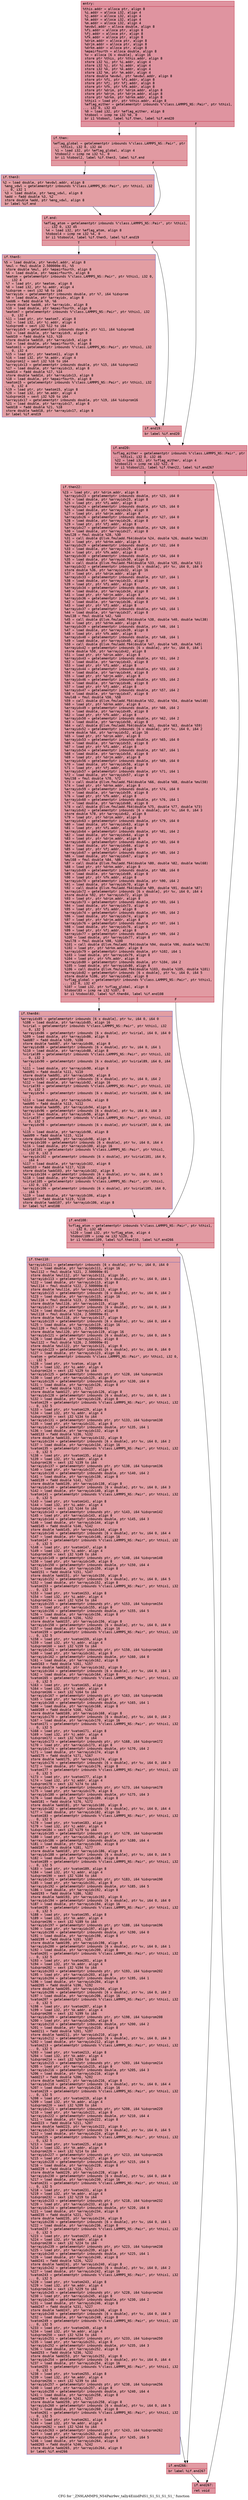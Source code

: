 digraph "CFG for '_ZN9LAMMPS_NS4Pair9ev_tally4EiiiidPdS1_S1_S1_S1_S1_' function" {
	label="CFG for '_ZN9LAMMPS_NS4Pair9ev_tally4EiiiidPdS1_S1_S1_S1_S1_' function";

	Node0x55f573323340 [shape=record,color="#b70d28ff", style=filled, fillcolor="#b70d2870" fontname="Courier",label="{entry:\l|  %this.addr = alloca ptr, align 8\l  %i.addr = alloca i32, align 4\l  %j.addr = alloca i32, align 4\l  %k.addr = alloca i32, align 4\l  %m.addr = alloca i32, align 4\l  %evdwl.addr = alloca double, align 8\l  %fi.addr = alloca ptr, align 8\l  %fj.addr = alloca ptr, align 8\l  %fk.addr = alloca ptr, align 8\l  %drim.addr = alloca ptr, align 8\l  %drjm.addr = alloca ptr, align 8\l  %drkm.addr = alloca ptr, align 8\l  %epairfourth = alloca double, align 8\l  %v = alloca [6 x double], align 16\l  store ptr %this, ptr %this.addr, align 8\l  store i32 %i, ptr %i.addr, align 4\l  store i32 %j, ptr %j.addr, align 4\l  store i32 %k, ptr %k.addr, align 4\l  store i32 %m, ptr %m.addr, align 4\l  store double %evdwl, ptr %evdwl.addr, align 8\l  store ptr %fi, ptr %fi.addr, align 8\l  store ptr %fj, ptr %fj.addr, align 8\l  store ptr %fk, ptr %fk.addr, align 8\l  store ptr %drim, ptr %drim.addr, align 8\l  store ptr %drjm, ptr %drjm.addr, align 8\l  store ptr %drkm, ptr %drkm.addr, align 8\l  %this1 = load ptr, ptr %this.addr, align 8\l  %eflag_either = getelementptr inbounds %\"class.LAMMPS_NS::Pair\", ptr %this1,\l... i32 0, i32 43\l  %0 = load i32, ptr %eflag_either, align 8\l  %tobool = icmp ne i32 %0, 0\l  br i1 %tobool, label %if.then, label %if.end20\l|{<s0>T|<s1>F}}"];
	Node0x55f573323340:s0 -> Node0x55f573324950[tooltip="entry -> if.then\nProbability 62.50%" ];
	Node0x55f573323340:s1 -> Node0x55f5733249c0[tooltip="entry -> if.end20\nProbability 37.50%" ];
	Node0x55f573324950 [shape=record,color="#b70d28ff", style=filled, fillcolor="#bb1b2c70" fontname="Courier",label="{if.then:\l|  %eflag_global = getelementptr inbounds %\"class.LAMMPS_NS::Pair\", ptr\l... %this1, i32 0, i32 44\l  %1 = load i32, ptr %eflag_global, align 4\l  %tobool2 = icmp ne i32 %1, 0\l  br i1 %tobool2, label %if.then3, label %if.end\l|{<s0>T|<s1>F}}"];
	Node0x55f573324950:s0 -> Node0x55f573324c80[tooltip="if.then -> if.then3\nProbability 62.50%" ];
	Node0x55f573324950:s1 -> Node0x55f573324d00[tooltip="if.then -> if.end\nProbability 37.50%" ];
	Node0x55f573324c80 [shape=record,color="#3d50c3ff", style=filled, fillcolor="#be242e70" fontname="Courier",label="{if.then3:\l|  %2 = load double, ptr %evdwl.addr, align 8\l  %eng_vdwl = getelementptr inbounds %\"class.LAMMPS_NS::Pair\", ptr %this1, i32\l... 0, i32 1\l  %3 = load double, ptr %eng_vdwl, align 8\l  %add = fadd double %3, %2\l  store double %add, ptr %eng_vdwl, align 8\l  br label %if.end\l}"];
	Node0x55f573324c80 -> Node0x55f573324d00[tooltip="if.then3 -> if.end\nProbability 100.00%" ];
	Node0x55f573324d00 [shape=record,color="#b70d28ff", style=filled, fillcolor="#bb1b2c70" fontname="Courier",label="{if.end:\l|  %eflag_atom = getelementptr inbounds %\"class.LAMMPS_NS::Pair\", ptr %this1,\l... i32 0, i32 45\l  %4 = load i32, ptr %eflag_atom, align 8\l  %tobool4 = icmp ne i32 %4, 0\l  br i1 %tobool4, label %if.then5, label %if.end19\l|{<s0>T|<s1>F}}"];
	Node0x55f573324d00:s0 -> Node0x55f5733253f0[tooltip="if.end -> if.then5\nProbability 62.50%" ];
	Node0x55f573324d00:s1 -> Node0x55f573325470[tooltip="if.end -> if.end19\nProbability 37.50%" ];
	Node0x55f5733253f0 [shape=record,color="#3d50c3ff", style=filled, fillcolor="#be242e70" fontname="Courier",label="{if.then5:\l|  %5 = load double, ptr %evdwl.addr, align 8\l  %mul = fmul double 2.500000e-01, %5\l  store double %mul, ptr %epairfourth, align 8\l  %6 = load double, ptr %epairfourth, align 8\l  %eatom = getelementptr inbounds %\"class.LAMMPS_NS::Pair\", ptr %this1, i32 0,\l... i32 4\l  %7 = load ptr, ptr %eatom, align 8\l  %8 = load i32, ptr %i.addr, align 4\l  %idxprom = sext i32 %8 to i64\l  %arrayidx = getelementptr inbounds double, ptr %7, i64 %idxprom\l  %9 = load double, ptr %arrayidx, align 8\l  %add6 = fadd double %9, %6\l  store double %add6, ptr %arrayidx, align 8\l  %10 = load double, ptr %epairfourth, align 8\l  %eatom7 = getelementptr inbounds %\"class.LAMMPS_NS::Pair\", ptr %this1, i32\l... 0, i32 4\l  %11 = load ptr, ptr %eatom7, align 8\l  %12 = load i32, ptr %j.addr, align 4\l  %idxprom8 = sext i32 %12 to i64\l  %arrayidx9 = getelementptr inbounds double, ptr %11, i64 %idxprom8\l  %13 = load double, ptr %arrayidx9, align 8\l  %add10 = fadd double %13, %10\l  store double %add10, ptr %arrayidx9, align 8\l  %14 = load double, ptr %epairfourth, align 8\l  %eatom11 = getelementptr inbounds %\"class.LAMMPS_NS::Pair\", ptr %this1, i32\l... 0, i32 4\l  %15 = load ptr, ptr %eatom11, align 8\l  %16 = load i32, ptr %k.addr, align 4\l  %idxprom12 = sext i32 %16 to i64\l  %arrayidx13 = getelementptr inbounds double, ptr %15, i64 %idxprom12\l  %17 = load double, ptr %arrayidx13, align 8\l  %add14 = fadd double %17, %14\l  store double %add14, ptr %arrayidx13, align 8\l  %18 = load double, ptr %epairfourth, align 8\l  %eatom15 = getelementptr inbounds %\"class.LAMMPS_NS::Pair\", ptr %this1, i32\l... 0, i32 4\l  %19 = load ptr, ptr %eatom15, align 8\l  %20 = load i32, ptr %m.addr, align 4\l  %idxprom16 = sext i32 %20 to i64\l  %arrayidx17 = getelementptr inbounds double, ptr %19, i64 %idxprom16\l  %21 = load double, ptr %arrayidx17, align 8\l  %add18 = fadd double %21, %18\l  store double %add18, ptr %arrayidx17, align 8\l  br label %if.end19\l}"];
	Node0x55f5733253f0 -> Node0x55f573325470[tooltip="if.then5 -> if.end19\nProbability 100.00%" ];
	Node0x55f573325470 [shape=record,color="#b70d28ff", style=filled, fillcolor="#bb1b2c70" fontname="Courier",label="{if.end19:\l|  br label %if.end20\l}"];
	Node0x55f573325470 -> Node0x55f5733249c0[tooltip="if.end19 -> if.end20\nProbability 100.00%" ];
	Node0x55f5733249c0 [shape=record,color="#b70d28ff", style=filled, fillcolor="#b70d2870" fontname="Courier",label="{if.end20:\l|  %vflag_either = getelementptr inbounds %\"class.LAMMPS_NS::Pair\", ptr\l... %this1, i32 0, i32 46\l  %22 = load i32, ptr %vflag_either, align 4\l  %tobool21 = icmp ne i32 %22, 0\l  br i1 %tobool21, label %if.then22, label %if.end267\l|{<s0>T|<s1>F}}"];
	Node0x55f5733249c0:s0 -> Node0x55f5733273f0[tooltip="if.end20 -> if.then22\nProbability 62.50%" ];
	Node0x55f5733249c0:s1 -> Node0x55f573327470[tooltip="if.end20 -> if.end267\nProbability 37.50%" ];
	Node0x55f5733273f0 [shape=record,color="#b70d28ff", style=filled, fillcolor="#bb1b2c70" fontname="Courier",label="{if.then22:\l|  %23 = load ptr, ptr %drim.addr, align 8\l  %arrayidx23 = getelementptr inbounds double, ptr %23, i64 0\l  %24 = load double, ptr %arrayidx23, align 8\l  %25 = load ptr, ptr %fi.addr, align 8\l  %arrayidx24 = getelementptr inbounds double, ptr %25, i64 0\l  %26 = load double, ptr %arrayidx24, align 8\l  %27 = load ptr, ptr %drjm.addr, align 8\l  %arrayidx26 = getelementptr inbounds double, ptr %27, i64 0\l  %28 = load double, ptr %arrayidx26, align 8\l  %29 = load ptr, ptr %fj.addr, align 8\l  %arrayidx27 = getelementptr inbounds double, ptr %29, i64 0\l  %30 = load double, ptr %arrayidx27, align 8\l  %mul28 = fmul double %28, %30\l  %31 = call double @llvm.fmuladd.f64(double %24, double %26, double %mul28)\l  %32 = load ptr, ptr %drkm.addr, align 8\l  %arrayidx29 = getelementptr inbounds double, ptr %32, i64 0\l  %33 = load double, ptr %arrayidx29, align 8\l  %34 = load ptr, ptr %fk.addr, align 8\l  %arrayidx30 = getelementptr inbounds double, ptr %34, i64 0\l  %35 = load double, ptr %arrayidx30, align 8\l  %36 = call double @llvm.fmuladd.f64(double %33, double %35, double %31)\l  %arrayidx32 = getelementptr inbounds [6 x double], ptr %v, i64 0, i64 0\l  store double %36, ptr %arrayidx32, align 16\l  %37 = load ptr, ptr %drim.addr, align 8\l  %arrayidx33 = getelementptr inbounds double, ptr %37, i64 1\l  %38 = load double, ptr %arrayidx33, align 8\l  %39 = load ptr, ptr %fi.addr, align 8\l  %arrayidx34 = getelementptr inbounds double, ptr %39, i64 1\l  %40 = load double, ptr %arrayidx34, align 8\l  %41 = load ptr, ptr %drjm.addr, align 8\l  %arrayidx36 = getelementptr inbounds double, ptr %41, i64 1\l  %42 = load double, ptr %arrayidx36, align 8\l  %43 = load ptr, ptr %fj.addr, align 8\l  %arrayidx37 = getelementptr inbounds double, ptr %43, i64 1\l  %44 = load double, ptr %arrayidx37, align 8\l  %mul38 = fmul double %42, %44\l  %45 = call double @llvm.fmuladd.f64(double %38, double %40, double %mul38)\l  %46 = load ptr, ptr %drkm.addr, align 8\l  %arrayidx39 = getelementptr inbounds double, ptr %46, i64 1\l  %47 = load double, ptr %arrayidx39, align 8\l  %48 = load ptr, ptr %fk.addr, align 8\l  %arrayidx40 = getelementptr inbounds double, ptr %48, i64 1\l  %49 = load double, ptr %arrayidx40, align 8\l  %50 = call double @llvm.fmuladd.f64(double %47, double %49, double %45)\l  %arrayidx42 = getelementptr inbounds [6 x double], ptr %v, i64 0, i64 1\l  store double %50, ptr %arrayidx42, align 8\l  %51 = load ptr, ptr %drim.addr, align 8\l  %arrayidx43 = getelementptr inbounds double, ptr %51, i64 2\l  %52 = load double, ptr %arrayidx43, align 8\l  %53 = load ptr, ptr %fi.addr, align 8\l  %arrayidx44 = getelementptr inbounds double, ptr %53, i64 2\l  %54 = load double, ptr %arrayidx44, align 8\l  %55 = load ptr, ptr %drjm.addr, align 8\l  %arrayidx46 = getelementptr inbounds double, ptr %55, i64 2\l  %56 = load double, ptr %arrayidx46, align 8\l  %57 = load ptr, ptr %fj.addr, align 8\l  %arrayidx47 = getelementptr inbounds double, ptr %57, i64 2\l  %58 = load double, ptr %arrayidx47, align 8\l  %mul48 = fmul double %56, %58\l  %59 = call double @llvm.fmuladd.f64(double %52, double %54, double %mul48)\l  %60 = load ptr, ptr %drkm.addr, align 8\l  %arrayidx49 = getelementptr inbounds double, ptr %60, i64 2\l  %61 = load double, ptr %arrayidx49, align 8\l  %62 = load ptr, ptr %fk.addr, align 8\l  %arrayidx50 = getelementptr inbounds double, ptr %62, i64 2\l  %63 = load double, ptr %arrayidx50, align 8\l  %64 = call double @llvm.fmuladd.f64(double %61, double %63, double %59)\l  %arrayidx52 = getelementptr inbounds [6 x double], ptr %v, i64 0, i64 2\l  store double %64, ptr %arrayidx52, align 16\l  %65 = load ptr, ptr %drim.addr, align 8\l  %arrayidx53 = getelementptr inbounds double, ptr %65, i64 0\l  %66 = load double, ptr %arrayidx53, align 8\l  %67 = load ptr, ptr %fi.addr, align 8\l  %arrayidx54 = getelementptr inbounds double, ptr %67, i64 1\l  %68 = load double, ptr %arrayidx54, align 8\l  %69 = load ptr, ptr %drjm.addr, align 8\l  %arrayidx56 = getelementptr inbounds double, ptr %69, i64 0\l  %70 = load double, ptr %arrayidx56, align 8\l  %71 = load ptr, ptr %fj.addr, align 8\l  %arrayidx57 = getelementptr inbounds double, ptr %71, i64 1\l  %72 = load double, ptr %arrayidx57, align 8\l  %mul58 = fmul double %70, %72\l  %73 = call double @llvm.fmuladd.f64(double %66, double %68, double %mul58)\l  %74 = load ptr, ptr %drkm.addr, align 8\l  %arrayidx59 = getelementptr inbounds double, ptr %74, i64 0\l  %75 = load double, ptr %arrayidx59, align 8\l  %76 = load ptr, ptr %fk.addr, align 8\l  %arrayidx60 = getelementptr inbounds double, ptr %76, i64 1\l  %77 = load double, ptr %arrayidx60, align 8\l  %78 = call double @llvm.fmuladd.f64(double %75, double %77, double %73)\l  %arrayidx62 = getelementptr inbounds [6 x double], ptr %v, i64 0, i64 3\l  store double %78, ptr %arrayidx62, align 8\l  %79 = load ptr, ptr %drim.addr, align 8\l  %arrayidx63 = getelementptr inbounds double, ptr %79, i64 0\l  %80 = load double, ptr %arrayidx63, align 8\l  %81 = load ptr, ptr %fi.addr, align 8\l  %arrayidx64 = getelementptr inbounds double, ptr %81, i64 2\l  %82 = load double, ptr %arrayidx64, align 8\l  %83 = load ptr, ptr %drjm.addr, align 8\l  %arrayidx66 = getelementptr inbounds double, ptr %83, i64 0\l  %84 = load double, ptr %arrayidx66, align 8\l  %85 = load ptr, ptr %fj.addr, align 8\l  %arrayidx67 = getelementptr inbounds double, ptr %85, i64 2\l  %86 = load double, ptr %arrayidx67, align 8\l  %mul68 = fmul double %84, %86\l  %87 = call double @llvm.fmuladd.f64(double %80, double %82, double %mul68)\l  %88 = load ptr, ptr %drkm.addr, align 8\l  %arrayidx69 = getelementptr inbounds double, ptr %88, i64 0\l  %89 = load double, ptr %arrayidx69, align 8\l  %90 = load ptr, ptr %fk.addr, align 8\l  %arrayidx70 = getelementptr inbounds double, ptr %90, i64 2\l  %91 = load double, ptr %arrayidx70, align 8\l  %92 = call double @llvm.fmuladd.f64(double %89, double %91, double %87)\l  %arrayidx72 = getelementptr inbounds [6 x double], ptr %v, i64 0, i64 4\l  store double %92, ptr %arrayidx72, align 16\l  %93 = load ptr, ptr %drim.addr, align 8\l  %arrayidx73 = getelementptr inbounds double, ptr %93, i64 1\l  %94 = load double, ptr %arrayidx73, align 8\l  %95 = load ptr, ptr %fi.addr, align 8\l  %arrayidx74 = getelementptr inbounds double, ptr %95, i64 2\l  %96 = load double, ptr %arrayidx74, align 8\l  %97 = load ptr, ptr %drjm.addr, align 8\l  %arrayidx76 = getelementptr inbounds double, ptr %97, i64 1\l  %98 = load double, ptr %arrayidx76, align 8\l  %99 = load ptr, ptr %fj.addr, align 8\l  %arrayidx77 = getelementptr inbounds double, ptr %99, i64 2\l  %100 = load double, ptr %arrayidx77, align 8\l  %mul78 = fmul double %98, %100\l  %101 = call double @llvm.fmuladd.f64(double %94, double %96, double %mul78)\l  %102 = load ptr, ptr %drkm.addr, align 8\l  %arrayidx79 = getelementptr inbounds double, ptr %102, i64 1\l  %103 = load double, ptr %arrayidx79, align 8\l  %104 = load ptr, ptr %fk.addr, align 8\l  %arrayidx80 = getelementptr inbounds double, ptr %104, i64 2\l  %105 = load double, ptr %arrayidx80, align 8\l  %106 = call double @llvm.fmuladd.f64(double %103, double %105, double %101)\l  %arrayidx82 = getelementptr inbounds [6 x double], ptr %v, i64 0, i64 5\l  store double %106, ptr %arrayidx82, align 8\l  %vflag_global = getelementptr inbounds %\"class.LAMMPS_NS::Pair\", ptr %this1,\l... i32 0, i32 47\l  %107 = load i32, ptr %vflag_global, align 8\l  %tobool83 = icmp ne i32 %107, 0\l  br i1 %tobool83, label %if.then84, label %if.end108\l|{<s0>T|<s1>F}}"];
	Node0x55f5733273f0:s0 -> Node0x55f57332ea50[tooltip="if.then22 -> if.then84\nProbability 62.50%" ];
	Node0x55f5733273f0:s1 -> Node0x55f57332ead0[tooltip="if.then22 -> if.end108\nProbability 37.50%" ];
	Node0x55f57332ea50 [shape=record,color="#3d50c3ff", style=filled, fillcolor="#be242e70" fontname="Courier",label="{if.then84:\l|  %arrayidx85 = getelementptr inbounds [6 x double], ptr %v, i64 0, i64 0\l  %108 = load double, ptr %arrayidx85, align 16\l  %virial = getelementptr inbounds %\"class.LAMMPS_NS::Pair\", ptr %this1, i32\l... 0, i32 3\l  %arrayidx86 = getelementptr inbounds [6 x double], ptr %virial, i64 0, i64 0\l  %109 = load double, ptr %arrayidx86, align 8\l  %add87 = fadd double %109, %108\l  store double %add87, ptr %arrayidx86, align 8\l  %arrayidx88 = getelementptr inbounds [6 x double], ptr %v, i64 0, i64 1\l  %110 = load double, ptr %arrayidx88, align 8\l  %virial89 = getelementptr inbounds %\"class.LAMMPS_NS::Pair\", ptr %this1, i32\l... 0, i32 3\l  %arrayidx90 = getelementptr inbounds [6 x double], ptr %virial89, i64 0, i64\l... 1\l  %111 = load double, ptr %arrayidx90, align 8\l  %add91 = fadd double %111, %110\l  store double %add91, ptr %arrayidx90, align 8\l  %arrayidx92 = getelementptr inbounds [6 x double], ptr %v, i64 0, i64 2\l  %112 = load double, ptr %arrayidx92, align 16\l  %virial93 = getelementptr inbounds %\"class.LAMMPS_NS::Pair\", ptr %this1, i32\l... 0, i32 3\l  %arrayidx94 = getelementptr inbounds [6 x double], ptr %virial93, i64 0, i64\l... 2\l  %113 = load double, ptr %arrayidx94, align 8\l  %add95 = fadd double %113, %112\l  store double %add95, ptr %arrayidx94, align 8\l  %arrayidx96 = getelementptr inbounds [6 x double], ptr %v, i64 0, i64 3\l  %114 = load double, ptr %arrayidx96, align 8\l  %virial97 = getelementptr inbounds %\"class.LAMMPS_NS::Pair\", ptr %this1, i32\l... 0, i32 3\l  %arrayidx98 = getelementptr inbounds [6 x double], ptr %virial97, i64 0, i64\l... 3\l  %115 = load double, ptr %arrayidx98, align 8\l  %add99 = fadd double %115, %114\l  store double %add99, ptr %arrayidx98, align 8\l  %arrayidx100 = getelementptr inbounds [6 x double], ptr %v, i64 0, i64 4\l  %116 = load double, ptr %arrayidx100, align 16\l  %virial101 = getelementptr inbounds %\"class.LAMMPS_NS::Pair\", ptr %this1,\l... i32 0, i32 3\l  %arrayidx102 = getelementptr inbounds [6 x double], ptr %virial101, i64 0,\l... i64 4\l  %117 = load double, ptr %arrayidx102, align 8\l  %add103 = fadd double %117, %116\l  store double %add103, ptr %arrayidx102, align 8\l  %arrayidx104 = getelementptr inbounds [6 x double], ptr %v, i64 0, i64 5\l  %118 = load double, ptr %arrayidx104, align 8\l  %virial105 = getelementptr inbounds %\"class.LAMMPS_NS::Pair\", ptr %this1,\l... i32 0, i32 3\l  %arrayidx106 = getelementptr inbounds [6 x double], ptr %virial105, i64 0,\l... i64 5\l  %119 = load double, ptr %arrayidx106, align 8\l  %add107 = fadd double %119, %118\l  store double %add107, ptr %arrayidx106, align 8\l  br label %if.end108\l}"];
	Node0x55f57332ea50 -> Node0x55f57332ead0[tooltip="if.then84 -> if.end108\nProbability 100.00%" ];
	Node0x55f57332ead0 [shape=record,color="#b70d28ff", style=filled, fillcolor="#bb1b2c70" fontname="Courier",label="{if.end108:\l|  %vflag_atom = getelementptr inbounds %\"class.LAMMPS_NS::Pair\", ptr %this1,\l... i32 0, i32 48\l  %120 = load i32, ptr %vflag_atom, align 4\l  %tobool109 = icmp ne i32 %120, 0\l  br i1 %tobool109, label %if.then110, label %if.end266\l|{<s0>T|<s1>F}}"];
	Node0x55f57332ead0:s0 -> Node0x55f573330d10[tooltip="if.end108 -> if.then110\nProbability 62.50%" ];
	Node0x55f57332ead0:s1 -> Node0x55f573330d90[tooltip="if.end108 -> if.end266\nProbability 37.50%" ];
	Node0x55f573330d10 [shape=record,color="#3d50c3ff", style=filled, fillcolor="#be242e70" fontname="Courier",label="{if.then110:\l|  %arrayidx111 = getelementptr inbounds [6 x double], ptr %v, i64 0, i64 0\l  %121 = load double, ptr %arrayidx111, align 16\l  %mul112 = fmul double %121, 2.500000e-01\l  store double %mul112, ptr %arrayidx111, align 16\l  %arrayidx113 = getelementptr inbounds [6 x double], ptr %v, i64 0, i64 1\l  %122 = load double, ptr %arrayidx113, align 8\l  %mul114 = fmul double %122, 2.500000e-01\l  store double %mul114, ptr %arrayidx113, align 8\l  %arrayidx115 = getelementptr inbounds [6 x double], ptr %v, i64 0, i64 2\l  %123 = load double, ptr %arrayidx115, align 16\l  %mul116 = fmul double %123, 2.500000e-01\l  store double %mul116, ptr %arrayidx115, align 16\l  %arrayidx117 = getelementptr inbounds [6 x double], ptr %v, i64 0, i64 3\l  %124 = load double, ptr %arrayidx117, align 8\l  %mul118 = fmul double %124, 2.500000e-01\l  store double %mul118, ptr %arrayidx117, align 8\l  %arrayidx119 = getelementptr inbounds [6 x double], ptr %v, i64 0, i64 4\l  %125 = load double, ptr %arrayidx119, align 16\l  %mul120 = fmul double %125, 2.500000e-01\l  store double %mul120, ptr %arrayidx119, align 16\l  %arrayidx121 = getelementptr inbounds [6 x double], ptr %v, i64 0, i64 5\l  %126 = load double, ptr %arrayidx121, align 8\l  %mul122 = fmul double %126, 2.500000e-01\l  store double %mul122, ptr %arrayidx121, align 8\l  %arrayidx123 = getelementptr inbounds [6 x double], ptr %v, i64 0, i64 0\l  %127 = load double, ptr %arrayidx123, align 16\l  %vatom = getelementptr inbounds %\"class.LAMMPS_NS::Pair\", ptr %this1, i32 0,\l... i32 5\l  %128 = load ptr, ptr %vatom, align 8\l  %129 = load i32, ptr %i.addr, align 4\l  %idxprom124 = sext i32 %129 to i64\l  %arrayidx125 = getelementptr inbounds ptr, ptr %128, i64 %idxprom124\l  %130 = load ptr, ptr %arrayidx125, align 8\l  %arrayidx126 = getelementptr inbounds double, ptr %130, i64 0\l  %131 = load double, ptr %arrayidx126, align 8\l  %add127 = fadd double %131, %127\l  store double %add127, ptr %arrayidx126, align 8\l  %arrayidx128 = getelementptr inbounds [6 x double], ptr %v, i64 0, i64 1\l  %132 = load double, ptr %arrayidx128, align 8\l  %vatom129 = getelementptr inbounds %\"class.LAMMPS_NS::Pair\", ptr %this1, i32\l... 0, i32 5\l  %133 = load ptr, ptr %vatom129, align 8\l  %134 = load i32, ptr %i.addr, align 4\l  %idxprom130 = sext i32 %134 to i64\l  %arrayidx131 = getelementptr inbounds ptr, ptr %133, i64 %idxprom130\l  %135 = load ptr, ptr %arrayidx131, align 8\l  %arrayidx132 = getelementptr inbounds double, ptr %135, i64 1\l  %136 = load double, ptr %arrayidx132, align 8\l  %add133 = fadd double %136, %132\l  store double %add133, ptr %arrayidx132, align 8\l  %arrayidx134 = getelementptr inbounds [6 x double], ptr %v, i64 0, i64 2\l  %137 = load double, ptr %arrayidx134, align 16\l  %vatom135 = getelementptr inbounds %\"class.LAMMPS_NS::Pair\", ptr %this1, i32\l... 0, i32 5\l  %138 = load ptr, ptr %vatom135, align 8\l  %139 = load i32, ptr %i.addr, align 4\l  %idxprom136 = sext i32 %139 to i64\l  %arrayidx137 = getelementptr inbounds ptr, ptr %138, i64 %idxprom136\l  %140 = load ptr, ptr %arrayidx137, align 8\l  %arrayidx138 = getelementptr inbounds double, ptr %140, i64 2\l  %141 = load double, ptr %arrayidx138, align 8\l  %add139 = fadd double %141, %137\l  store double %add139, ptr %arrayidx138, align 8\l  %arrayidx140 = getelementptr inbounds [6 x double], ptr %v, i64 0, i64 3\l  %142 = load double, ptr %arrayidx140, align 8\l  %vatom141 = getelementptr inbounds %\"class.LAMMPS_NS::Pair\", ptr %this1, i32\l... 0, i32 5\l  %143 = load ptr, ptr %vatom141, align 8\l  %144 = load i32, ptr %i.addr, align 4\l  %idxprom142 = sext i32 %144 to i64\l  %arrayidx143 = getelementptr inbounds ptr, ptr %143, i64 %idxprom142\l  %145 = load ptr, ptr %arrayidx143, align 8\l  %arrayidx144 = getelementptr inbounds double, ptr %145, i64 3\l  %146 = load double, ptr %arrayidx144, align 8\l  %add145 = fadd double %146, %142\l  store double %add145, ptr %arrayidx144, align 8\l  %arrayidx146 = getelementptr inbounds [6 x double], ptr %v, i64 0, i64 4\l  %147 = load double, ptr %arrayidx146, align 16\l  %vatom147 = getelementptr inbounds %\"class.LAMMPS_NS::Pair\", ptr %this1, i32\l... 0, i32 5\l  %148 = load ptr, ptr %vatom147, align 8\l  %149 = load i32, ptr %i.addr, align 4\l  %idxprom148 = sext i32 %149 to i64\l  %arrayidx149 = getelementptr inbounds ptr, ptr %148, i64 %idxprom148\l  %150 = load ptr, ptr %arrayidx149, align 8\l  %arrayidx150 = getelementptr inbounds double, ptr %150, i64 4\l  %151 = load double, ptr %arrayidx150, align 8\l  %add151 = fadd double %151, %147\l  store double %add151, ptr %arrayidx150, align 8\l  %arrayidx152 = getelementptr inbounds [6 x double], ptr %v, i64 0, i64 5\l  %152 = load double, ptr %arrayidx152, align 8\l  %vatom153 = getelementptr inbounds %\"class.LAMMPS_NS::Pair\", ptr %this1, i32\l... 0, i32 5\l  %153 = load ptr, ptr %vatom153, align 8\l  %154 = load i32, ptr %i.addr, align 4\l  %idxprom154 = sext i32 %154 to i64\l  %arrayidx155 = getelementptr inbounds ptr, ptr %153, i64 %idxprom154\l  %155 = load ptr, ptr %arrayidx155, align 8\l  %arrayidx156 = getelementptr inbounds double, ptr %155, i64 5\l  %156 = load double, ptr %arrayidx156, align 8\l  %add157 = fadd double %156, %152\l  store double %add157, ptr %arrayidx156, align 8\l  %arrayidx158 = getelementptr inbounds [6 x double], ptr %v, i64 0, i64 0\l  %157 = load double, ptr %arrayidx158, align 16\l  %vatom159 = getelementptr inbounds %\"class.LAMMPS_NS::Pair\", ptr %this1, i32\l... 0, i32 5\l  %158 = load ptr, ptr %vatom159, align 8\l  %159 = load i32, ptr %j.addr, align 4\l  %idxprom160 = sext i32 %159 to i64\l  %arrayidx161 = getelementptr inbounds ptr, ptr %158, i64 %idxprom160\l  %160 = load ptr, ptr %arrayidx161, align 8\l  %arrayidx162 = getelementptr inbounds double, ptr %160, i64 0\l  %161 = load double, ptr %arrayidx162, align 8\l  %add163 = fadd double %161, %157\l  store double %add163, ptr %arrayidx162, align 8\l  %arrayidx164 = getelementptr inbounds [6 x double], ptr %v, i64 0, i64 1\l  %162 = load double, ptr %arrayidx164, align 8\l  %vatom165 = getelementptr inbounds %\"class.LAMMPS_NS::Pair\", ptr %this1, i32\l... 0, i32 5\l  %163 = load ptr, ptr %vatom165, align 8\l  %164 = load i32, ptr %j.addr, align 4\l  %idxprom166 = sext i32 %164 to i64\l  %arrayidx167 = getelementptr inbounds ptr, ptr %163, i64 %idxprom166\l  %165 = load ptr, ptr %arrayidx167, align 8\l  %arrayidx168 = getelementptr inbounds double, ptr %165, i64 1\l  %166 = load double, ptr %arrayidx168, align 8\l  %add169 = fadd double %166, %162\l  store double %add169, ptr %arrayidx168, align 8\l  %arrayidx170 = getelementptr inbounds [6 x double], ptr %v, i64 0, i64 2\l  %167 = load double, ptr %arrayidx170, align 16\l  %vatom171 = getelementptr inbounds %\"class.LAMMPS_NS::Pair\", ptr %this1, i32\l... 0, i32 5\l  %168 = load ptr, ptr %vatom171, align 8\l  %169 = load i32, ptr %j.addr, align 4\l  %idxprom172 = sext i32 %169 to i64\l  %arrayidx173 = getelementptr inbounds ptr, ptr %168, i64 %idxprom172\l  %170 = load ptr, ptr %arrayidx173, align 8\l  %arrayidx174 = getelementptr inbounds double, ptr %170, i64 2\l  %171 = load double, ptr %arrayidx174, align 8\l  %add175 = fadd double %171, %167\l  store double %add175, ptr %arrayidx174, align 8\l  %arrayidx176 = getelementptr inbounds [6 x double], ptr %v, i64 0, i64 3\l  %172 = load double, ptr %arrayidx176, align 8\l  %vatom177 = getelementptr inbounds %\"class.LAMMPS_NS::Pair\", ptr %this1, i32\l... 0, i32 5\l  %173 = load ptr, ptr %vatom177, align 8\l  %174 = load i32, ptr %j.addr, align 4\l  %idxprom178 = sext i32 %174 to i64\l  %arrayidx179 = getelementptr inbounds ptr, ptr %173, i64 %idxprom178\l  %175 = load ptr, ptr %arrayidx179, align 8\l  %arrayidx180 = getelementptr inbounds double, ptr %175, i64 3\l  %176 = load double, ptr %arrayidx180, align 8\l  %add181 = fadd double %176, %172\l  store double %add181, ptr %arrayidx180, align 8\l  %arrayidx182 = getelementptr inbounds [6 x double], ptr %v, i64 0, i64 4\l  %177 = load double, ptr %arrayidx182, align 16\l  %vatom183 = getelementptr inbounds %\"class.LAMMPS_NS::Pair\", ptr %this1, i32\l... 0, i32 5\l  %178 = load ptr, ptr %vatom183, align 8\l  %179 = load i32, ptr %j.addr, align 4\l  %idxprom184 = sext i32 %179 to i64\l  %arrayidx185 = getelementptr inbounds ptr, ptr %178, i64 %idxprom184\l  %180 = load ptr, ptr %arrayidx185, align 8\l  %arrayidx186 = getelementptr inbounds double, ptr %180, i64 4\l  %181 = load double, ptr %arrayidx186, align 8\l  %add187 = fadd double %181, %177\l  store double %add187, ptr %arrayidx186, align 8\l  %arrayidx188 = getelementptr inbounds [6 x double], ptr %v, i64 0, i64 5\l  %182 = load double, ptr %arrayidx188, align 8\l  %vatom189 = getelementptr inbounds %\"class.LAMMPS_NS::Pair\", ptr %this1, i32\l... 0, i32 5\l  %183 = load ptr, ptr %vatom189, align 8\l  %184 = load i32, ptr %j.addr, align 4\l  %idxprom190 = sext i32 %184 to i64\l  %arrayidx191 = getelementptr inbounds ptr, ptr %183, i64 %idxprom190\l  %185 = load ptr, ptr %arrayidx191, align 8\l  %arrayidx192 = getelementptr inbounds double, ptr %185, i64 5\l  %186 = load double, ptr %arrayidx192, align 8\l  %add193 = fadd double %186, %182\l  store double %add193, ptr %arrayidx192, align 8\l  %arrayidx194 = getelementptr inbounds [6 x double], ptr %v, i64 0, i64 0\l  %187 = load double, ptr %arrayidx194, align 16\l  %vatom195 = getelementptr inbounds %\"class.LAMMPS_NS::Pair\", ptr %this1, i32\l... 0, i32 5\l  %188 = load ptr, ptr %vatom195, align 8\l  %189 = load i32, ptr %k.addr, align 4\l  %idxprom196 = sext i32 %189 to i64\l  %arrayidx197 = getelementptr inbounds ptr, ptr %188, i64 %idxprom196\l  %190 = load ptr, ptr %arrayidx197, align 8\l  %arrayidx198 = getelementptr inbounds double, ptr %190, i64 0\l  %191 = load double, ptr %arrayidx198, align 8\l  %add199 = fadd double %191, %187\l  store double %add199, ptr %arrayidx198, align 8\l  %arrayidx200 = getelementptr inbounds [6 x double], ptr %v, i64 0, i64 1\l  %192 = load double, ptr %arrayidx200, align 8\l  %vatom201 = getelementptr inbounds %\"class.LAMMPS_NS::Pair\", ptr %this1, i32\l... 0, i32 5\l  %193 = load ptr, ptr %vatom201, align 8\l  %194 = load i32, ptr %k.addr, align 4\l  %idxprom202 = sext i32 %194 to i64\l  %arrayidx203 = getelementptr inbounds ptr, ptr %193, i64 %idxprom202\l  %195 = load ptr, ptr %arrayidx203, align 8\l  %arrayidx204 = getelementptr inbounds double, ptr %195, i64 1\l  %196 = load double, ptr %arrayidx204, align 8\l  %add205 = fadd double %196, %192\l  store double %add205, ptr %arrayidx204, align 8\l  %arrayidx206 = getelementptr inbounds [6 x double], ptr %v, i64 0, i64 2\l  %197 = load double, ptr %arrayidx206, align 16\l  %vatom207 = getelementptr inbounds %\"class.LAMMPS_NS::Pair\", ptr %this1, i32\l... 0, i32 5\l  %198 = load ptr, ptr %vatom207, align 8\l  %199 = load i32, ptr %k.addr, align 4\l  %idxprom208 = sext i32 %199 to i64\l  %arrayidx209 = getelementptr inbounds ptr, ptr %198, i64 %idxprom208\l  %200 = load ptr, ptr %arrayidx209, align 8\l  %arrayidx210 = getelementptr inbounds double, ptr %200, i64 2\l  %201 = load double, ptr %arrayidx210, align 8\l  %add211 = fadd double %201, %197\l  store double %add211, ptr %arrayidx210, align 8\l  %arrayidx212 = getelementptr inbounds [6 x double], ptr %v, i64 0, i64 3\l  %202 = load double, ptr %arrayidx212, align 8\l  %vatom213 = getelementptr inbounds %\"class.LAMMPS_NS::Pair\", ptr %this1, i32\l... 0, i32 5\l  %203 = load ptr, ptr %vatom213, align 8\l  %204 = load i32, ptr %k.addr, align 4\l  %idxprom214 = sext i32 %204 to i64\l  %arrayidx215 = getelementptr inbounds ptr, ptr %203, i64 %idxprom214\l  %205 = load ptr, ptr %arrayidx215, align 8\l  %arrayidx216 = getelementptr inbounds double, ptr %205, i64 3\l  %206 = load double, ptr %arrayidx216, align 8\l  %add217 = fadd double %206, %202\l  store double %add217, ptr %arrayidx216, align 8\l  %arrayidx218 = getelementptr inbounds [6 x double], ptr %v, i64 0, i64 4\l  %207 = load double, ptr %arrayidx218, align 16\l  %vatom219 = getelementptr inbounds %\"class.LAMMPS_NS::Pair\", ptr %this1, i32\l... 0, i32 5\l  %208 = load ptr, ptr %vatom219, align 8\l  %209 = load i32, ptr %k.addr, align 4\l  %idxprom220 = sext i32 %209 to i64\l  %arrayidx221 = getelementptr inbounds ptr, ptr %208, i64 %idxprom220\l  %210 = load ptr, ptr %arrayidx221, align 8\l  %arrayidx222 = getelementptr inbounds double, ptr %210, i64 4\l  %211 = load double, ptr %arrayidx222, align 8\l  %add223 = fadd double %211, %207\l  store double %add223, ptr %arrayidx222, align 8\l  %arrayidx224 = getelementptr inbounds [6 x double], ptr %v, i64 0, i64 5\l  %212 = load double, ptr %arrayidx224, align 8\l  %vatom225 = getelementptr inbounds %\"class.LAMMPS_NS::Pair\", ptr %this1, i32\l... 0, i32 5\l  %213 = load ptr, ptr %vatom225, align 8\l  %214 = load i32, ptr %k.addr, align 4\l  %idxprom226 = sext i32 %214 to i64\l  %arrayidx227 = getelementptr inbounds ptr, ptr %213, i64 %idxprom226\l  %215 = load ptr, ptr %arrayidx227, align 8\l  %arrayidx228 = getelementptr inbounds double, ptr %215, i64 5\l  %216 = load double, ptr %arrayidx228, align 8\l  %add229 = fadd double %216, %212\l  store double %add229, ptr %arrayidx228, align 8\l  %arrayidx230 = getelementptr inbounds [6 x double], ptr %v, i64 0, i64 0\l  %217 = load double, ptr %arrayidx230, align 16\l  %vatom231 = getelementptr inbounds %\"class.LAMMPS_NS::Pair\", ptr %this1, i32\l... 0, i32 5\l  %218 = load ptr, ptr %vatom231, align 8\l  %219 = load i32, ptr %m.addr, align 4\l  %idxprom232 = sext i32 %219 to i64\l  %arrayidx233 = getelementptr inbounds ptr, ptr %218, i64 %idxprom232\l  %220 = load ptr, ptr %arrayidx233, align 8\l  %arrayidx234 = getelementptr inbounds double, ptr %220, i64 0\l  %221 = load double, ptr %arrayidx234, align 8\l  %add235 = fadd double %221, %217\l  store double %add235, ptr %arrayidx234, align 8\l  %arrayidx236 = getelementptr inbounds [6 x double], ptr %v, i64 0, i64 1\l  %222 = load double, ptr %arrayidx236, align 8\l  %vatom237 = getelementptr inbounds %\"class.LAMMPS_NS::Pair\", ptr %this1, i32\l... 0, i32 5\l  %223 = load ptr, ptr %vatom237, align 8\l  %224 = load i32, ptr %m.addr, align 4\l  %idxprom238 = sext i32 %224 to i64\l  %arrayidx239 = getelementptr inbounds ptr, ptr %223, i64 %idxprom238\l  %225 = load ptr, ptr %arrayidx239, align 8\l  %arrayidx240 = getelementptr inbounds double, ptr %225, i64 1\l  %226 = load double, ptr %arrayidx240, align 8\l  %add241 = fadd double %226, %222\l  store double %add241, ptr %arrayidx240, align 8\l  %arrayidx242 = getelementptr inbounds [6 x double], ptr %v, i64 0, i64 2\l  %227 = load double, ptr %arrayidx242, align 16\l  %vatom243 = getelementptr inbounds %\"class.LAMMPS_NS::Pair\", ptr %this1, i32\l... 0, i32 5\l  %228 = load ptr, ptr %vatom243, align 8\l  %229 = load i32, ptr %m.addr, align 4\l  %idxprom244 = sext i32 %229 to i64\l  %arrayidx245 = getelementptr inbounds ptr, ptr %228, i64 %idxprom244\l  %230 = load ptr, ptr %arrayidx245, align 8\l  %arrayidx246 = getelementptr inbounds double, ptr %230, i64 2\l  %231 = load double, ptr %arrayidx246, align 8\l  %add247 = fadd double %231, %227\l  store double %add247, ptr %arrayidx246, align 8\l  %arrayidx248 = getelementptr inbounds [6 x double], ptr %v, i64 0, i64 3\l  %232 = load double, ptr %arrayidx248, align 8\l  %vatom249 = getelementptr inbounds %\"class.LAMMPS_NS::Pair\", ptr %this1, i32\l... 0, i32 5\l  %233 = load ptr, ptr %vatom249, align 8\l  %234 = load i32, ptr %m.addr, align 4\l  %idxprom250 = sext i32 %234 to i64\l  %arrayidx251 = getelementptr inbounds ptr, ptr %233, i64 %idxprom250\l  %235 = load ptr, ptr %arrayidx251, align 8\l  %arrayidx252 = getelementptr inbounds double, ptr %235, i64 3\l  %236 = load double, ptr %arrayidx252, align 8\l  %add253 = fadd double %236, %232\l  store double %add253, ptr %arrayidx252, align 8\l  %arrayidx254 = getelementptr inbounds [6 x double], ptr %v, i64 0, i64 4\l  %237 = load double, ptr %arrayidx254, align 16\l  %vatom255 = getelementptr inbounds %\"class.LAMMPS_NS::Pair\", ptr %this1, i32\l... 0, i32 5\l  %238 = load ptr, ptr %vatom255, align 8\l  %239 = load i32, ptr %m.addr, align 4\l  %idxprom256 = sext i32 %239 to i64\l  %arrayidx257 = getelementptr inbounds ptr, ptr %238, i64 %idxprom256\l  %240 = load ptr, ptr %arrayidx257, align 8\l  %arrayidx258 = getelementptr inbounds double, ptr %240, i64 4\l  %241 = load double, ptr %arrayidx258, align 8\l  %add259 = fadd double %241, %237\l  store double %add259, ptr %arrayidx258, align 8\l  %arrayidx260 = getelementptr inbounds [6 x double], ptr %v, i64 0, i64 5\l  %242 = load double, ptr %arrayidx260, align 8\l  %vatom261 = getelementptr inbounds %\"class.LAMMPS_NS::Pair\", ptr %this1, i32\l... 0, i32 5\l  %243 = load ptr, ptr %vatom261, align 8\l  %244 = load i32, ptr %m.addr, align 4\l  %idxprom262 = sext i32 %244 to i64\l  %arrayidx263 = getelementptr inbounds ptr, ptr %243, i64 %idxprom262\l  %245 = load ptr, ptr %arrayidx263, align 8\l  %arrayidx264 = getelementptr inbounds double, ptr %245, i64 5\l  %246 = load double, ptr %arrayidx264, align 8\l  %add265 = fadd double %246, %242\l  store double %add265, ptr %arrayidx264, align 8\l  br label %if.end266\l}"];
	Node0x55f573330d10 -> Node0x55f573330d90[tooltip="if.then110 -> if.end266\nProbability 100.00%" ];
	Node0x55f573330d90 [shape=record,color="#b70d28ff", style=filled, fillcolor="#bb1b2c70" fontname="Courier",label="{if.end266:\l|  br label %if.end267\l}"];
	Node0x55f573330d90 -> Node0x55f573327470[tooltip="if.end266 -> if.end267\nProbability 100.00%" ];
	Node0x55f573327470 [shape=record,color="#b70d28ff", style=filled, fillcolor="#b70d2870" fontname="Courier",label="{if.end267:\l|  ret void\l}"];
}
